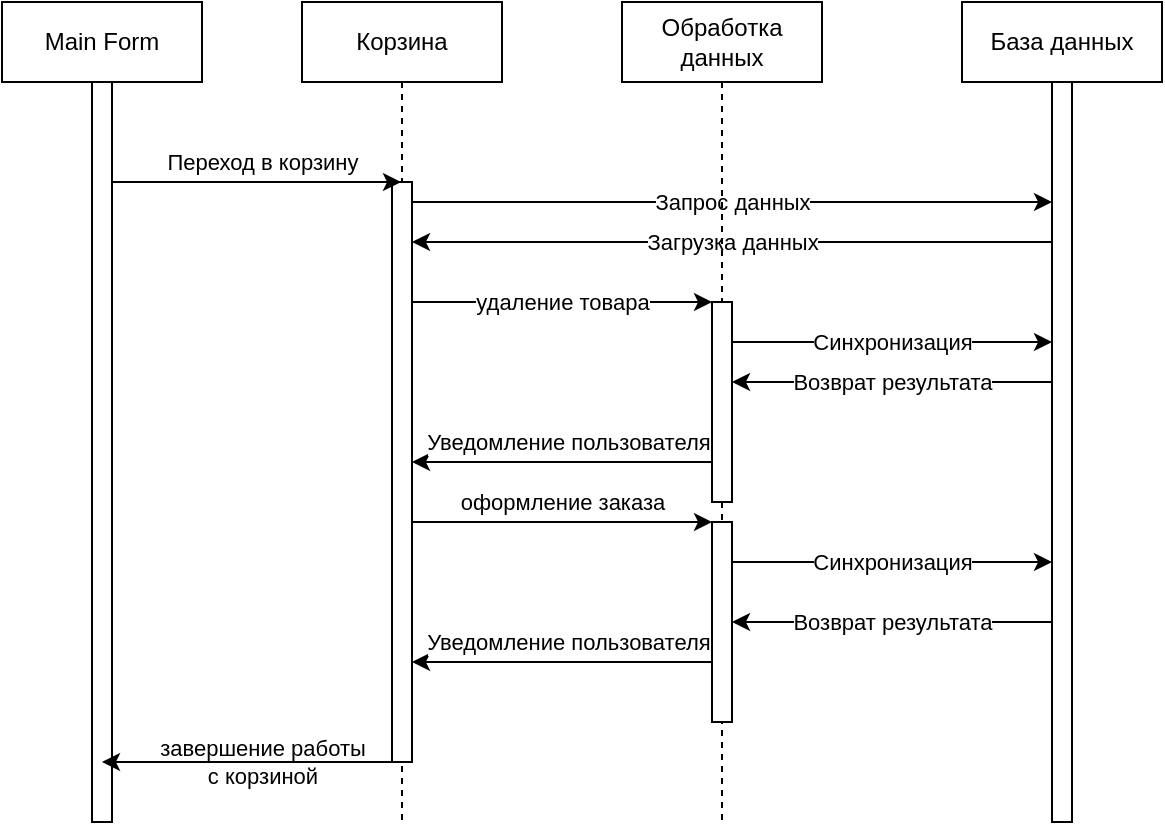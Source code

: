 <mxfile version="12.9.13" type="device"><diagram id="MUgytkV6U_7gVNrKCTa1" name="Page-1"><mxGraphModel dx="981" dy="527" grid="1" gridSize="10" guides="1" tooltips="1" connect="1" arrows="1" fold="1" page="1" pageScale="1" pageWidth="827" pageHeight="1169" math="0" shadow="0"><root><mxCell id="0"/><mxCell id="1" parent="0"/><mxCell id="32qLcPYZtphw4S8bj42R-2" value="Корзина" style="shape=umlLifeline;perimeter=lifelinePerimeter;whiteSpace=wrap;html=1;container=1;collapsible=0;recursiveResize=0;outlineConnect=0;" vertex="1" parent="1"><mxGeometry x="180" y="110" width="100" height="410" as="geometry"/></mxCell><mxCell id="32qLcPYZtphw4S8bj42R-4" value="" style="html=1;points=[];perimeter=orthogonalPerimeter;" vertex="1" parent="32qLcPYZtphw4S8bj42R-2"><mxGeometry x="45" y="90" width="10" height="290" as="geometry"/></mxCell><mxCell id="32qLcPYZtphw4S8bj42R-8" value="Переход в корзину" style="edgeStyle=none;rounded=0;orthogonalLoop=1;jettySize=auto;html=1;" edge="1" parent="1" source="32qLcPYZtphw4S8bj42R-36" target="32qLcPYZtphw4S8bj42R-2"><mxGeometry x="0.176" y="14" relative="1" as="geometry"><mxPoint x="135" y="200.0" as="sourcePoint"/><Array as="points"><mxPoint x="170" y="200"/></Array><mxPoint x="-10" y="4" as="offset"/></mxGeometry></mxCell><mxCell id="32qLcPYZtphw4S8bj42R-19" value="База данных" style="shape=umlLifeline;perimeter=lifelinePerimeter;whiteSpace=wrap;html=1;container=1;collapsible=0;recursiveResize=0;outlineConnect=0;" vertex="1" parent="1"><mxGeometry x="510" y="110" width="100" height="410" as="geometry"/></mxCell><mxCell id="32qLcPYZtphw4S8bj42R-21" value="" style="html=1;points=[];perimeter=orthogonalPerimeter;" vertex="1" parent="32qLcPYZtphw4S8bj42R-19"><mxGeometry x="45" y="40" width="10" height="370" as="geometry"/></mxCell><mxCell id="32qLcPYZtphw4S8bj42R-35" value="Main Form" style="shape=umlLifeline;perimeter=lifelinePerimeter;whiteSpace=wrap;html=1;container=1;collapsible=0;recursiveResize=0;outlineConnect=0;" vertex="1" parent="1"><mxGeometry x="30" y="110" width="100" height="410" as="geometry"/></mxCell><mxCell id="32qLcPYZtphw4S8bj42R-36" value="" style="html=1;points=[];perimeter=orthogonalPerimeter;" vertex="1" parent="32qLcPYZtphw4S8bj42R-35"><mxGeometry x="45" y="40" width="10" height="370" as="geometry"/></mxCell><mxCell id="32qLcPYZtphw4S8bj42R-38" value="Запрос данных" style="edgeStyle=none;rounded=0;orthogonalLoop=1;jettySize=auto;html=1;" edge="1" parent="1" source="32qLcPYZtphw4S8bj42R-4" target="32qLcPYZtphw4S8bj42R-21"><mxGeometry relative="1" as="geometry"><mxPoint x="315" y="340.0" as="targetPoint"/><Array as="points"><mxPoint x="390" y="210"/></Array></mxGeometry></mxCell><mxCell id="32qLcPYZtphw4S8bj42R-39" value="Загрузка данных" style="edgeStyle=none;rounded=0;orthogonalLoop=1;jettySize=auto;html=1;" edge="1" parent="1" source="32qLcPYZtphw4S8bj42R-21" target="32qLcPYZtphw4S8bj42R-4"><mxGeometry relative="1" as="geometry"><mxPoint x="545" y="230.0" as="sourcePoint"/><mxPoint x="245" y="230.0" as="targetPoint"/><Array as="points"><mxPoint x="400" y="230"/></Array></mxGeometry></mxCell><mxCell id="32qLcPYZtphw4S8bj42R-40" value="Обработка данных" style="shape=umlLifeline;perimeter=lifelinePerimeter;whiteSpace=wrap;html=1;container=1;collapsible=0;recursiveResize=0;outlineConnect=0;" vertex="1" parent="1"><mxGeometry x="340" y="110" width="100" height="410" as="geometry"/></mxCell><mxCell id="32qLcPYZtphw4S8bj42R-41" value="" style="html=1;points=[];perimeter=orthogonalPerimeter;" vertex="1" parent="32qLcPYZtphw4S8bj42R-40"><mxGeometry x="45" y="150" width="10" height="100" as="geometry"/></mxCell><mxCell id="32qLcPYZtphw4S8bj42R-46" value="" style="html=1;points=[];perimeter=orthogonalPerimeter;" vertex="1" parent="32qLcPYZtphw4S8bj42R-40"><mxGeometry x="45" y="260" width="10" height="100" as="geometry"/></mxCell><mxCell id="32qLcPYZtphw4S8bj42R-42" value="удаление товара" style="edgeStyle=none;rounded=0;orthogonalLoop=1;jettySize=auto;html=1;" edge="1" parent="1" source="32qLcPYZtphw4S8bj42R-4" target="32qLcPYZtphw4S8bj42R-41"><mxGeometry relative="1" as="geometry"><Array as="points"><mxPoint x="320" y="260"/></Array></mxGeometry></mxCell><mxCell id="32qLcPYZtphw4S8bj42R-43" value="Синхронизация" style="edgeStyle=none;rounded=0;orthogonalLoop=1;jettySize=auto;html=1;" edge="1" parent="1" source="32qLcPYZtphw4S8bj42R-41" target="32qLcPYZtphw4S8bj42R-21"><mxGeometry relative="1" as="geometry"><Array as="points"><mxPoint x="480" y="280"/></Array></mxGeometry></mxCell><mxCell id="32qLcPYZtphw4S8bj42R-44" value="Возврат результата" style="edgeStyle=none;rounded=0;orthogonalLoop=1;jettySize=auto;html=1;" edge="1" parent="1" source="32qLcPYZtphw4S8bj42R-21" target="32qLcPYZtphw4S8bj42R-41"><mxGeometry relative="1" as="geometry"><Array as="points"><mxPoint x="470" y="300"/></Array></mxGeometry></mxCell><mxCell id="32qLcPYZtphw4S8bj42R-45" value="Уведомление пользователя" style="edgeStyle=none;rounded=0;orthogonalLoop=1;jettySize=auto;html=1;" edge="1" parent="1" source="32qLcPYZtphw4S8bj42R-41" target="32qLcPYZtphw4S8bj42R-4"><mxGeometry x="-0.033" y="-10" relative="1" as="geometry"><Array as="points"><mxPoint x="310" y="340"/></Array><mxPoint as="offset"/></mxGeometry></mxCell><mxCell id="32qLcPYZtphw4S8bj42R-47" value="Синхронизация" style="edgeStyle=none;rounded=0;orthogonalLoop=1;jettySize=auto;html=1;" edge="1" parent="1" source="32qLcPYZtphw4S8bj42R-46" target="32qLcPYZtphw4S8bj42R-21"><mxGeometry relative="1" as="geometry"><mxPoint x="400" y="390.0" as="sourcePoint"/><mxPoint x="560" y="390.0" as="targetPoint"/><Array as="points"><mxPoint x="485" y="390"/></Array></mxGeometry></mxCell><mxCell id="32qLcPYZtphw4S8bj42R-48" value="Возврат результата" style="edgeStyle=none;rounded=0;orthogonalLoop=1;jettySize=auto;html=1;" edge="1" parent="1" source="32qLcPYZtphw4S8bj42R-21" target="32qLcPYZtphw4S8bj42R-46"><mxGeometry relative="1" as="geometry"><mxPoint x="550" y="420.0" as="sourcePoint"/><mxPoint x="390" y="420.0" as="targetPoint"/><Array as="points"><mxPoint x="465" y="420"/></Array></mxGeometry></mxCell><mxCell id="32qLcPYZtphw4S8bj42R-49" value="оформление заказа" style="edgeStyle=none;rounded=0;orthogonalLoop=1;jettySize=auto;html=1;" edge="1" parent="1" source="32qLcPYZtphw4S8bj42R-4" target="32qLcPYZtphw4S8bj42R-46"><mxGeometry y="10" relative="1" as="geometry"><mxPoint as="offset"/></mxGeometry></mxCell><mxCell id="32qLcPYZtphw4S8bj42R-50" value="Уведомление пользователя" style="edgeStyle=none;rounded=0;orthogonalLoop=1;jettySize=auto;html=1;" edge="1" parent="1" source="32qLcPYZtphw4S8bj42R-46" target="32qLcPYZtphw4S8bj42R-4"><mxGeometry x="-0.033" y="-10" relative="1" as="geometry"><mxPoint x="380" y="460.0" as="sourcePoint"/><mxPoint x="230" y="460.0" as="targetPoint"/><Array as="points"><mxPoint x="310" y="440"/></Array><mxPoint as="offset"/></mxGeometry></mxCell><mxCell id="32qLcPYZtphw4S8bj42R-51" value="завершение работы &lt;br&gt;с корзиной" style="edgeStyle=none;rounded=0;orthogonalLoop=1;jettySize=auto;html=1;labelBackgroundColor=none;" edge="1" parent="1" source="32qLcPYZtphw4S8bj42R-4" target="32qLcPYZtphw4S8bj42R-35"><mxGeometry x="0.171" y="-20" relative="1" as="geometry"><Array as="points"><mxPoint x="140" y="490"/></Array><mxPoint x="20" y="20" as="offset"/></mxGeometry></mxCell></root></mxGraphModel></diagram></mxfile>